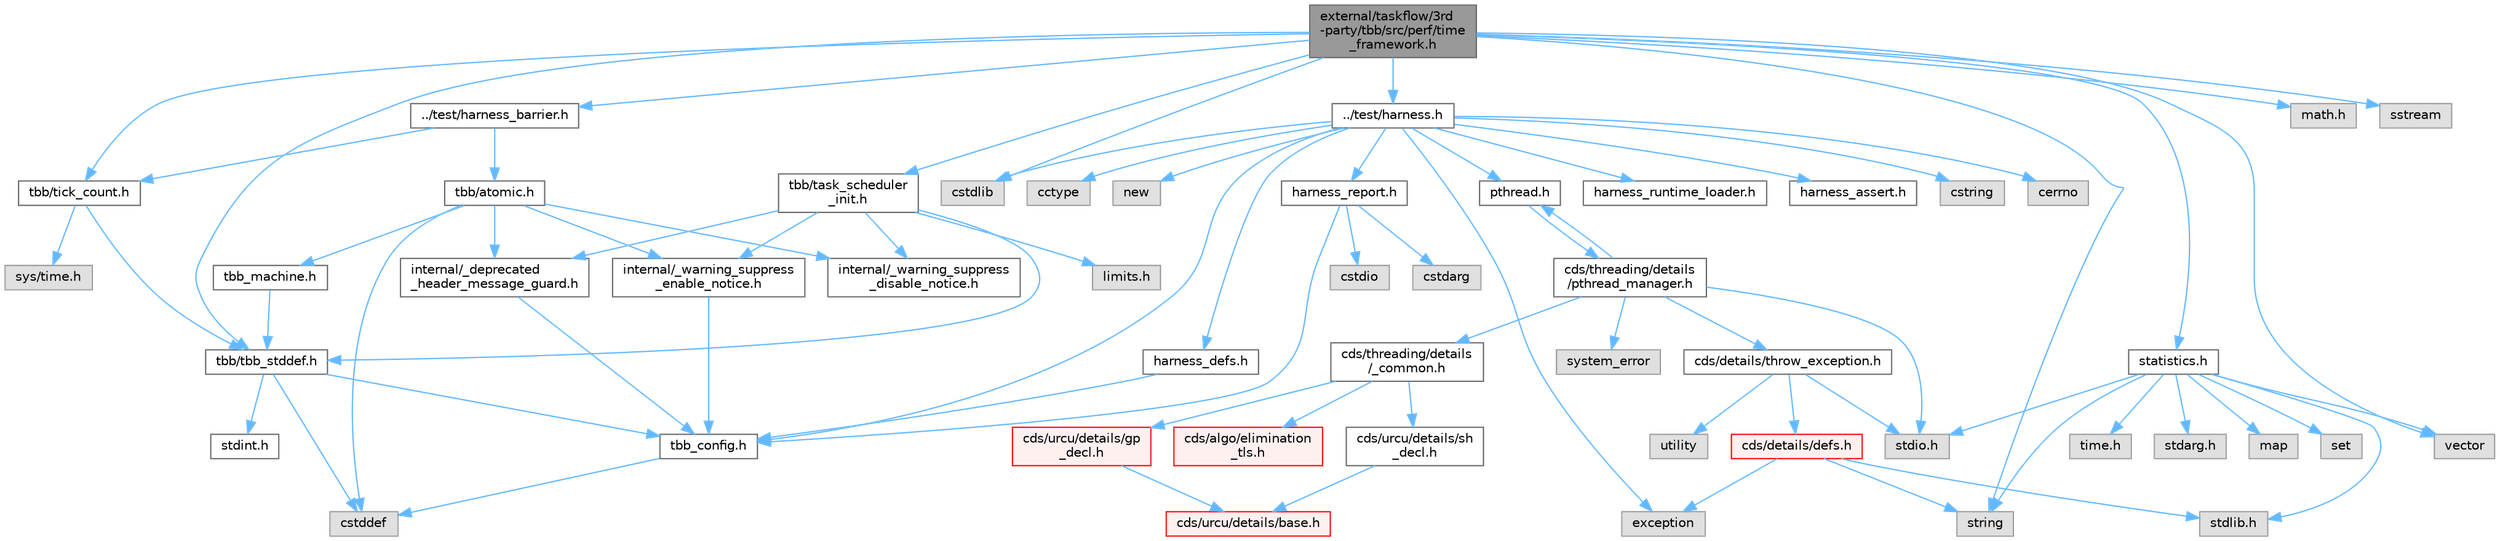 digraph "external/taskflow/3rd-party/tbb/src/perf/time_framework.h"
{
 // LATEX_PDF_SIZE
  bgcolor="transparent";
  edge [fontname=Helvetica,fontsize=10,labelfontname=Helvetica,labelfontsize=10];
  node [fontname=Helvetica,fontsize=10,shape=box,height=0.2,width=0.4];
  Node1 [id="Node000001",label="external/taskflow/3rd\l-party/tbb/src/perf/time\l_framework.h",height=0.2,width=0.4,color="gray40", fillcolor="grey60", style="filled", fontcolor="black",tooltip=" "];
  Node1 -> Node2 [id="edge1_Node000001_Node000002",color="steelblue1",style="solid",tooltip=" "];
  Node2 [id="Node000002",label="cstdlib",height=0.2,width=0.4,color="grey60", fillcolor="#E0E0E0", style="filled",tooltip=" "];
  Node1 -> Node3 [id="edge2_Node000001_Node000003",color="steelblue1",style="solid",tooltip=" "];
  Node3 [id="Node000003",label="math.h",height=0.2,width=0.4,color="grey60", fillcolor="#E0E0E0", style="filled",tooltip=" "];
  Node1 -> Node4 [id="edge3_Node000001_Node000004",color="steelblue1",style="solid",tooltip=" "];
  Node4 [id="Node000004",label="vector",height=0.2,width=0.4,color="grey60", fillcolor="#E0E0E0", style="filled",tooltip=" "];
  Node1 -> Node5 [id="edge4_Node000001_Node000005",color="steelblue1",style="solid",tooltip=" "];
  Node5 [id="Node000005",label="string",height=0.2,width=0.4,color="grey60", fillcolor="#E0E0E0", style="filled",tooltip=" "];
  Node1 -> Node6 [id="edge5_Node000001_Node000006",color="steelblue1",style="solid",tooltip=" "];
  Node6 [id="Node000006",label="sstream",height=0.2,width=0.4,color="grey60", fillcolor="#E0E0E0", style="filled",tooltip=" "];
  Node1 -> Node7 [id="edge6_Node000001_Node000007",color="steelblue1",style="solid",tooltip=" "];
  Node7 [id="Node000007",label="tbb/tbb_stddef.h",height=0.2,width=0.4,color="grey40", fillcolor="white", style="filled",URL="$tbb__stddef_8h.html",tooltip=" "];
  Node7 -> Node8 [id="edge7_Node000007_Node000008",color="steelblue1",style="solid",tooltip=" "];
  Node8 [id="Node000008",label="tbb_config.h",height=0.2,width=0.4,color="grey40", fillcolor="white", style="filled",URL="$tbb__config_8h.html",tooltip=" "];
  Node8 -> Node9 [id="edge8_Node000008_Node000009",color="steelblue1",style="solid",tooltip=" "];
  Node9 [id="Node000009",label="cstddef",height=0.2,width=0.4,color="grey60", fillcolor="#E0E0E0", style="filled",tooltip=" "];
  Node7 -> Node9 [id="edge9_Node000007_Node000009",color="steelblue1",style="solid",tooltip=" "];
  Node7 -> Node10 [id="edge10_Node000007_Node000010",color="steelblue1",style="solid",tooltip=" "];
  Node10 [id="Node000010",label="stdint.h",height=0.2,width=0.4,color="grey40", fillcolor="white", style="filled",URL="$stdint_8h.html",tooltip=" "];
  Node1 -> Node11 [id="edge11_Node000001_Node000011",color="steelblue1",style="solid",tooltip=" "];
  Node11 [id="Node000011",label="tbb/task_scheduler\l_init.h",height=0.2,width=0.4,color="grey40", fillcolor="white", style="filled",URL="$task__scheduler__init_8h.html",tooltip=" "];
  Node11 -> Node12 [id="edge12_Node000011_Node000012",color="steelblue1",style="solid",tooltip=" "];
  Node12 [id="Node000012",label="internal/_deprecated\l_header_message_guard.h",height=0.2,width=0.4,color="grey40", fillcolor="white", style="filled",URL="$__deprecated__header__message__guard_8h.html",tooltip=" "];
  Node12 -> Node8 [id="edge13_Node000012_Node000008",color="steelblue1",style="solid",tooltip=" "];
  Node11 -> Node13 [id="edge14_Node000011_Node000013",color="steelblue1",style="solid",tooltip=" "];
  Node13 [id="Node000013",label="internal/_warning_suppress\l_enable_notice.h",height=0.2,width=0.4,color="grey40", fillcolor="white", style="filled",URL="$__warning__suppress__enable__notice_8h.html",tooltip=" "];
  Node13 -> Node8 [id="edge15_Node000013_Node000008",color="steelblue1",style="solid",tooltip=" "];
  Node11 -> Node7 [id="edge16_Node000011_Node000007",color="steelblue1",style="solid",tooltip=" "];
  Node11 -> Node14 [id="edge17_Node000011_Node000014",color="steelblue1",style="solid",tooltip=" "];
  Node14 [id="Node000014",label="limits.h",height=0.2,width=0.4,color="grey60", fillcolor="#E0E0E0", style="filled",tooltip=" "];
  Node11 -> Node15 [id="edge18_Node000011_Node000015",color="steelblue1",style="solid",tooltip=" "];
  Node15 [id="Node000015",label="internal/_warning_suppress\l_disable_notice.h",height=0.2,width=0.4,color="grey40", fillcolor="white", style="filled",URL="$__warning__suppress__disable__notice_8h.html",tooltip=" "];
  Node1 -> Node16 [id="edge19_Node000001_Node000016",color="steelblue1",style="solid",tooltip=" "];
  Node16 [id="Node000016",label="tbb/tick_count.h",height=0.2,width=0.4,color="grey40", fillcolor="white", style="filled",URL="$tick__count_8h.html",tooltip=" "];
  Node16 -> Node7 [id="edge20_Node000016_Node000007",color="steelblue1",style="solid",tooltip=" "];
  Node16 -> Node17 [id="edge21_Node000016_Node000017",color="steelblue1",style="solid",tooltip=" "];
  Node17 [id="Node000017",label="sys/time.h",height=0.2,width=0.4,color="grey60", fillcolor="#E0E0E0", style="filled",tooltip=" "];
  Node1 -> Node18 [id="edge22_Node000001_Node000018",color="steelblue1",style="solid",tooltip=" "];
  Node18 [id="Node000018",label="../test/harness.h",height=0.2,width=0.4,color="grey40", fillcolor="white", style="filled",URL="$harness_8h.html",tooltip=" "];
  Node18 -> Node8 [id="edge23_Node000018_Node000008",color="steelblue1",style="solid",tooltip=" "];
  Node18 -> Node19 [id="edge24_Node000018_Node000019",color="steelblue1",style="solid",tooltip=" "];
  Node19 [id="Node000019",label="harness_defs.h",height=0.2,width=0.4,color="grey40", fillcolor="white", style="filled",URL="$harness__defs_8h.html",tooltip=" "];
  Node19 -> Node8 [id="edge25_Node000019_Node000008",color="steelblue1",style="solid",tooltip=" "];
  Node18 -> Node2 [id="edge26_Node000018_Node000002",color="steelblue1",style="solid",tooltip=" "];
  Node18 -> Node20 [id="edge27_Node000018_Node000020",color="steelblue1",style="solid",tooltip=" "];
  Node20 [id="Node000020",label="cstring",height=0.2,width=0.4,color="grey60", fillcolor="#E0E0E0", style="filled",tooltip=" "];
  Node18 -> Node21 [id="edge28_Node000018_Node000021",color="steelblue1",style="solid",tooltip=" "];
  Node21 [id="Node000021",label="cerrno",height=0.2,width=0.4,color="grey60", fillcolor="#E0E0E0", style="filled",tooltip=" "];
  Node18 -> Node22 [id="edge29_Node000018_Node000022",color="steelblue1",style="solid",tooltip=" "];
  Node22 [id="Node000022",label="cctype",height=0.2,width=0.4,color="grey60", fillcolor="#E0E0E0", style="filled",tooltip=" "];
  Node18 -> Node23 [id="edge30_Node000018_Node000023",color="steelblue1",style="solid",tooltip=" "];
  Node23 [id="Node000023",label="new",height=0.2,width=0.4,color="grey60", fillcolor="#E0E0E0", style="filled",tooltip=" "];
  Node18 -> Node24 [id="edge31_Node000018_Node000024",color="steelblue1",style="solid",tooltip=" "];
  Node24 [id="Node000024",label="pthread.h",height=0.2,width=0.4,color="grey40", fillcolor="white", style="filled",URL="$pthread_8h.html",tooltip=" "];
  Node24 -> Node25 [id="edge32_Node000024_Node000025",color="steelblue1",style="solid",tooltip=" "];
  Node25 [id="Node000025",label="cds/threading/details\l/pthread_manager.h",height=0.2,width=0.4,color="grey40", fillcolor="white", style="filled",URL="$pthread__manager_8h.html",tooltip=" "];
  Node25 -> Node26 [id="edge33_Node000025_Node000026",color="steelblue1",style="solid",tooltip=" "];
  Node26 [id="Node000026",label="system_error",height=0.2,width=0.4,color="grey60", fillcolor="#E0E0E0", style="filled",tooltip=" "];
  Node25 -> Node27 [id="edge34_Node000025_Node000027",color="steelblue1",style="solid",tooltip=" "];
  Node27 [id="Node000027",label="stdio.h",height=0.2,width=0.4,color="grey60", fillcolor="#E0E0E0", style="filled",tooltip=" "];
  Node25 -> Node24 [id="edge35_Node000025_Node000024",color="steelblue1",style="solid",tooltip=" "];
  Node25 -> Node28 [id="edge36_Node000025_Node000028",color="steelblue1",style="solid",tooltip=" "];
  Node28 [id="Node000028",label="cds/threading/details\l/_common.h",height=0.2,width=0.4,color="grey40", fillcolor="white", style="filled",URL="$__common_8h.html",tooltip=" "];
  Node28 -> Node29 [id="edge37_Node000028_Node000029",color="steelblue1",style="solid",tooltip=" "];
  Node29 [id="Node000029",label="cds/urcu/details/gp\l_decl.h",height=0.2,width=0.4,color="red", fillcolor="#FFF0F0", style="filled",URL="$gp__decl_8h.html",tooltip=" "];
  Node29 -> Node30 [id="edge38_Node000029_Node000030",color="steelblue1",style="solid",tooltip=" "];
  Node30 [id="Node000030",label="cds/urcu/details/base.h",height=0.2,width=0.4,color="red", fillcolor="#FFF0F0", style="filled",URL="$external_2libcds_2cds_2urcu_2details_2base_8h.html",tooltip=" "];
  Node28 -> Node66 [id="edge39_Node000028_Node000066",color="steelblue1",style="solid",tooltip=" "];
  Node66 [id="Node000066",label="cds/urcu/details/sh\l_decl.h",height=0.2,width=0.4,color="grey40", fillcolor="white", style="filled",URL="$sh__decl_8h.html",tooltip=" "];
  Node66 -> Node30 [id="edge40_Node000066_Node000030",color="steelblue1",style="solid",tooltip=" "];
  Node28 -> Node67 [id="edge41_Node000028_Node000067",color="steelblue1",style="solid",tooltip=" "];
  Node67 [id="Node000067",label="cds/algo/elimination\l_tls.h",height=0.2,width=0.4,color="red", fillcolor="#FFF0F0", style="filled",URL="$elimination__tls_8h.html",tooltip=" "];
  Node25 -> Node60 [id="edge42_Node000025_Node000060",color="steelblue1",style="solid",tooltip=" "];
  Node60 [id="Node000060",label="cds/details/throw_exception.h",height=0.2,width=0.4,color="grey40", fillcolor="white", style="filled",URL="$throw__exception_8h.html",tooltip=" "];
  Node60 -> Node32 [id="edge43_Node000060_Node000032",color="steelblue1",style="solid",tooltip=" "];
  Node32 [id="Node000032",label="cds/details/defs.h",height=0.2,width=0.4,color="red", fillcolor="#FFF0F0", style="filled",URL="$details_2defs_8h.html",tooltip=" "];
  Node32 -> Node34 [id="edge44_Node000032_Node000034",color="steelblue1",style="solid",tooltip=" "];
  Node34 [id="Node000034",label="stdlib.h",height=0.2,width=0.4,color="grey60", fillcolor="#E0E0E0", style="filled",tooltip=" "];
  Node32 -> Node37 [id="edge45_Node000032_Node000037",color="steelblue1",style="solid",tooltip=" "];
  Node37 [id="Node000037",label="exception",height=0.2,width=0.4,color="grey60", fillcolor="#E0E0E0", style="filled",tooltip=" "];
  Node32 -> Node5 [id="edge46_Node000032_Node000005",color="steelblue1",style="solid",tooltip=" "];
  Node60 -> Node27 [id="edge47_Node000060_Node000027",color="steelblue1",style="solid",tooltip=" "];
  Node60 -> Node61 [id="edge48_Node000060_Node000061",color="steelblue1",style="solid",tooltip=" "];
  Node61 [id="Node000061",label="utility",height=0.2,width=0.4,color="grey60", fillcolor="#E0E0E0", style="filled",tooltip=" "];
  Node18 -> Node69 [id="edge49_Node000018_Node000069",color="steelblue1",style="solid",tooltip=" "];
  Node69 [id="Node000069",label="harness_runtime_loader.h",height=0.2,width=0.4,color="grey40", fillcolor="white", style="filled",URL="$harness__runtime__loader_8h.html",tooltip=" "];
  Node18 -> Node70 [id="edge50_Node000018_Node000070",color="steelblue1",style="solid",tooltip=" "];
  Node70 [id="Node000070",label="harness_report.h",height=0.2,width=0.4,color="grey40", fillcolor="white", style="filled",URL="$harness__report_8h.html",tooltip=" "];
  Node70 -> Node71 [id="edge51_Node000070_Node000071",color="steelblue1",style="solid",tooltip=" "];
  Node71 [id="Node000071",label="cstdio",height=0.2,width=0.4,color="grey60", fillcolor="#E0E0E0", style="filled",tooltip=" "];
  Node70 -> Node72 [id="edge52_Node000070_Node000072",color="steelblue1",style="solid",tooltip=" "];
  Node72 [id="Node000072",label="cstdarg",height=0.2,width=0.4,color="grey60", fillcolor="#E0E0E0", style="filled",tooltip=" "];
  Node70 -> Node8 [id="edge53_Node000070_Node000008",color="steelblue1",style="solid",tooltip=" "];
  Node18 -> Node37 [id="edge54_Node000018_Node000037",color="steelblue1",style="solid",tooltip=" "];
  Node18 -> Node73 [id="edge55_Node000018_Node000073",color="steelblue1",style="solid",tooltip=" "];
  Node73 [id="Node000073",label="harness_assert.h",height=0.2,width=0.4,color="grey40", fillcolor="white", style="filled",URL="$harness__assert_8h.html",tooltip=" "];
  Node1 -> Node74 [id="edge56_Node000001_Node000074",color="steelblue1",style="solid",tooltip=" "];
  Node74 [id="Node000074",label="../test/harness_barrier.h",height=0.2,width=0.4,color="grey40", fillcolor="white", style="filled",URL="$harness__barrier_8h.html",tooltip=" "];
  Node74 -> Node75 [id="edge57_Node000074_Node000075",color="steelblue1",style="solid",tooltip=" "];
  Node75 [id="Node000075",label="tbb/atomic.h",height=0.2,width=0.4,color="grey40", fillcolor="white", style="filled",URL="$external_2taskflow_23rd-party_2tbb_2include_2tbb_2atomic_8h.html",tooltip=" "];
  Node75 -> Node12 [id="edge58_Node000075_Node000012",color="steelblue1",style="solid",tooltip=" "];
  Node75 -> Node13 [id="edge59_Node000075_Node000013",color="steelblue1",style="solid",tooltip=" "];
  Node75 -> Node9 [id="edge60_Node000075_Node000009",color="steelblue1",style="solid",tooltip=" "];
  Node75 -> Node76 [id="edge61_Node000075_Node000076",color="steelblue1",style="solid",tooltip=" "];
  Node76 [id="Node000076",label="tbb_machine.h",height=0.2,width=0.4,color="grey40", fillcolor="white", style="filled",URL="$tbb__machine_8h.html",tooltip=" "];
  Node76 -> Node7 [id="edge62_Node000076_Node000007",color="steelblue1",style="solid",tooltip=" "];
  Node75 -> Node15 [id="edge63_Node000075_Node000015",color="steelblue1",style="solid",tooltip=" "];
  Node74 -> Node16 [id="edge64_Node000074_Node000016",color="steelblue1",style="solid",tooltip=" "];
  Node1 -> Node77 [id="edge65_Node000001_Node000077",color="steelblue1",style="solid",tooltip=" "];
  Node77 [id="Node000077",label="statistics.h",height=0.2,width=0.4,color="grey40", fillcolor="white", style="filled",URL="$perf_2statistics_8h.html",tooltip=" "];
  Node77 -> Node34 [id="edge66_Node000077_Node000034",color="steelblue1",style="solid",tooltip=" "];
  Node77 -> Node27 [id="edge67_Node000077_Node000027",color="steelblue1",style="solid",tooltip=" "];
  Node77 -> Node78 [id="edge68_Node000077_Node000078",color="steelblue1",style="solid",tooltip=" "];
  Node78 [id="Node000078",label="stdarg.h",height=0.2,width=0.4,color="grey60", fillcolor="#E0E0E0", style="filled",tooltip=" "];
  Node77 -> Node4 [id="edge69_Node000077_Node000004",color="steelblue1",style="solid",tooltip=" "];
  Node77 -> Node79 [id="edge70_Node000077_Node000079",color="steelblue1",style="solid",tooltip=" "];
  Node79 [id="Node000079",label="map",height=0.2,width=0.4,color="grey60", fillcolor="#E0E0E0", style="filled",tooltip=" "];
  Node77 -> Node80 [id="edge71_Node000077_Node000080",color="steelblue1",style="solid",tooltip=" "];
  Node80 [id="Node000080",label="set",height=0.2,width=0.4,color="grey60", fillcolor="#E0E0E0", style="filled",tooltip=" "];
  Node77 -> Node5 [id="edge72_Node000077_Node000005",color="steelblue1",style="solid",tooltip=" "];
  Node77 -> Node81 [id="edge73_Node000077_Node000081",color="steelblue1",style="solid",tooltip=" "];
  Node81 [id="Node000081",label="time.h",height=0.2,width=0.4,color="grey60", fillcolor="#E0E0E0", style="filled",tooltip=" "];
}
